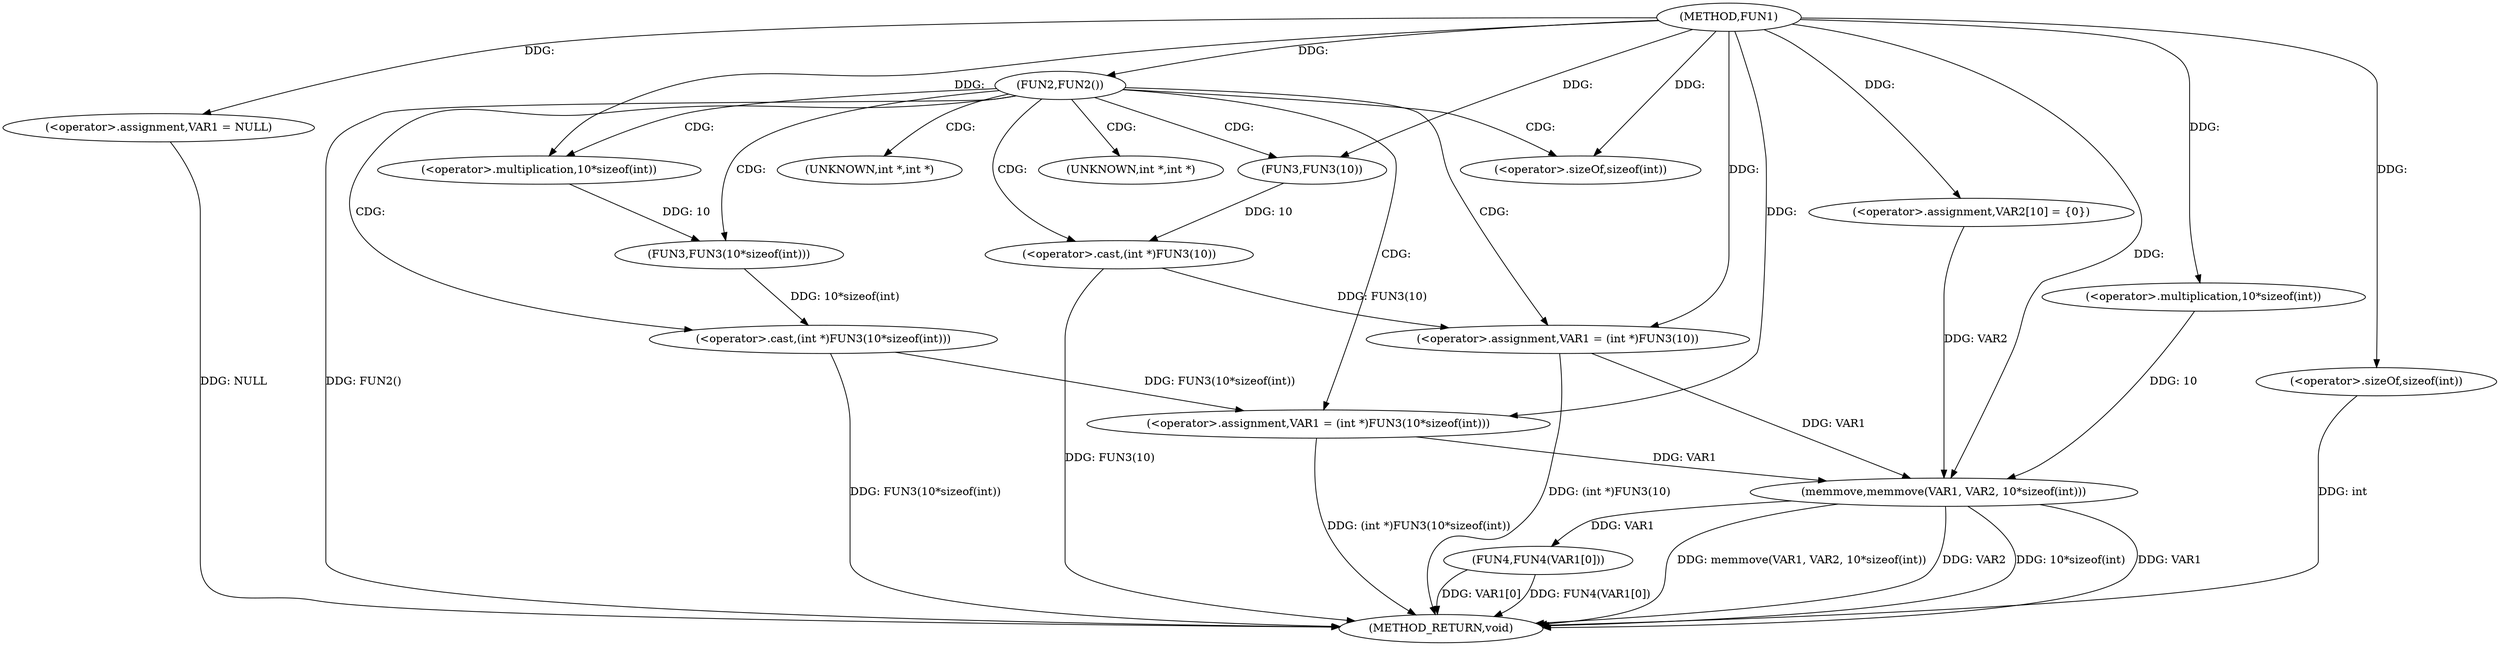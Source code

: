 digraph FUN1 {  
"1000100" [label = "(METHOD,FUN1)" ]
"1000141" [label = "(METHOD_RETURN,void)" ]
"1000103" [label = "(<operator>.assignment,VAR1 = NULL)" ]
"1000107" [label = "(FUN2,FUN2())" ]
"1000109" [label = "(<operator>.assignment,VAR1 = (int *)FUN3(10))" ]
"1000111" [label = "(<operator>.cast,(int *)FUN3(10))" ]
"1000113" [label = "(FUN3,FUN3(10))" ]
"1000117" [label = "(<operator>.assignment,VAR1 = (int *)FUN3(10*sizeof(int)))" ]
"1000119" [label = "(<operator>.cast,(int *)FUN3(10*sizeof(int)))" ]
"1000121" [label = "(FUN3,FUN3(10*sizeof(int)))" ]
"1000122" [label = "(<operator>.multiplication,10*sizeof(int))" ]
"1000124" [label = "(<operator>.sizeOf,sizeof(int))" ]
"1000128" [label = "(<operator>.assignment,VAR2[10] = {0})" ]
"1000130" [label = "(memmove,memmove(VAR1, VAR2, 10*sizeof(int)))" ]
"1000133" [label = "(<operator>.multiplication,10*sizeof(int))" ]
"1000135" [label = "(<operator>.sizeOf,sizeof(int))" ]
"1000137" [label = "(FUN4,FUN4(VAR1[0]))" ]
"1000112" [label = "(UNKNOWN,int *,int *)" ]
"1000120" [label = "(UNKNOWN,int *,int *)" ]
  "1000130" -> "1000141"  [ label = "DDG: memmove(VAR1, VAR2, 10*sizeof(int))"] 
  "1000107" -> "1000141"  [ label = "DDG: FUN2()"] 
  "1000103" -> "1000141"  [ label = "DDG: NULL"] 
  "1000130" -> "1000141"  [ label = "DDG: VAR2"] 
  "1000119" -> "1000141"  [ label = "DDG: FUN3(10*sizeof(int))"] 
  "1000130" -> "1000141"  [ label = "DDG: 10*sizeof(int)"] 
  "1000135" -> "1000141"  [ label = "DDG: int"] 
  "1000117" -> "1000141"  [ label = "DDG: (int *)FUN3(10*sizeof(int))"] 
  "1000109" -> "1000141"  [ label = "DDG: (int *)FUN3(10)"] 
  "1000130" -> "1000141"  [ label = "DDG: VAR1"] 
  "1000111" -> "1000141"  [ label = "DDG: FUN3(10)"] 
  "1000137" -> "1000141"  [ label = "DDG: VAR1[0]"] 
  "1000137" -> "1000141"  [ label = "DDG: FUN4(VAR1[0])"] 
  "1000100" -> "1000103"  [ label = "DDG: "] 
  "1000100" -> "1000107"  [ label = "DDG: "] 
  "1000111" -> "1000109"  [ label = "DDG: FUN3(10)"] 
  "1000100" -> "1000109"  [ label = "DDG: "] 
  "1000113" -> "1000111"  [ label = "DDG: 10"] 
  "1000100" -> "1000113"  [ label = "DDG: "] 
  "1000119" -> "1000117"  [ label = "DDG: FUN3(10*sizeof(int))"] 
  "1000100" -> "1000117"  [ label = "DDG: "] 
  "1000121" -> "1000119"  [ label = "DDG: 10*sizeof(int)"] 
  "1000122" -> "1000121"  [ label = "DDG: 10"] 
  "1000100" -> "1000122"  [ label = "DDG: "] 
  "1000100" -> "1000124"  [ label = "DDG: "] 
  "1000100" -> "1000128"  [ label = "DDG: "] 
  "1000117" -> "1000130"  [ label = "DDG: VAR1"] 
  "1000109" -> "1000130"  [ label = "DDG: VAR1"] 
  "1000100" -> "1000130"  [ label = "DDG: "] 
  "1000128" -> "1000130"  [ label = "DDG: VAR2"] 
  "1000133" -> "1000130"  [ label = "DDG: 10"] 
  "1000100" -> "1000133"  [ label = "DDG: "] 
  "1000100" -> "1000135"  [ label = "DDG: "] 
  "1000130" -> "1000137"  [ label = "DDG: VAR1"] 
  "1000107" -> "1000109"  [ label = "CDG: "] 
  "1000107" -> "1000112"  [ label = "CDG: "] 
  "1000107" -> "1000121"  [ label = "CDG: "] 
  "1000107" -> "1000124"  [ label = "CDG: "] 
  "1000107" -> "1000119"  [ label = "CDG: "] 
  "1000107" -> "1000120"  [ label = "CDG: "] 
  "1000107" -> "1000117"  [ label = "CDG: "] 
  "1000107" -> "1000113"  [ label = "CDG: "] 
  "1000107" -> "1000111"  [ label = "CDG: "] 
  "1000107" -> "1000122"  [ label = "CDG: "] 
}
